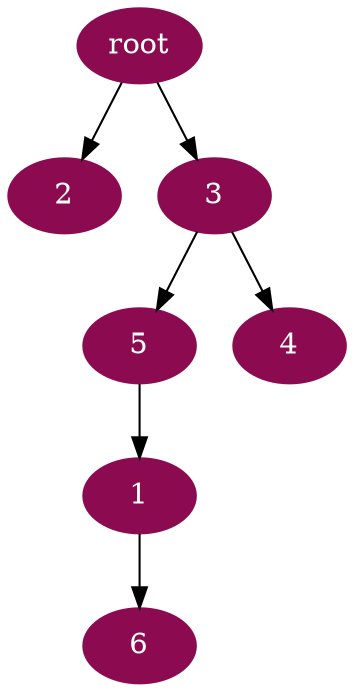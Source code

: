 digraph G {
node [color=deeppink4, style=filled, fontcolor=white];
5 -> 1;
"root" -> 2;
"root" -> 3;
3 -> 4;
3 -> 5;
1 -> 6;
}
